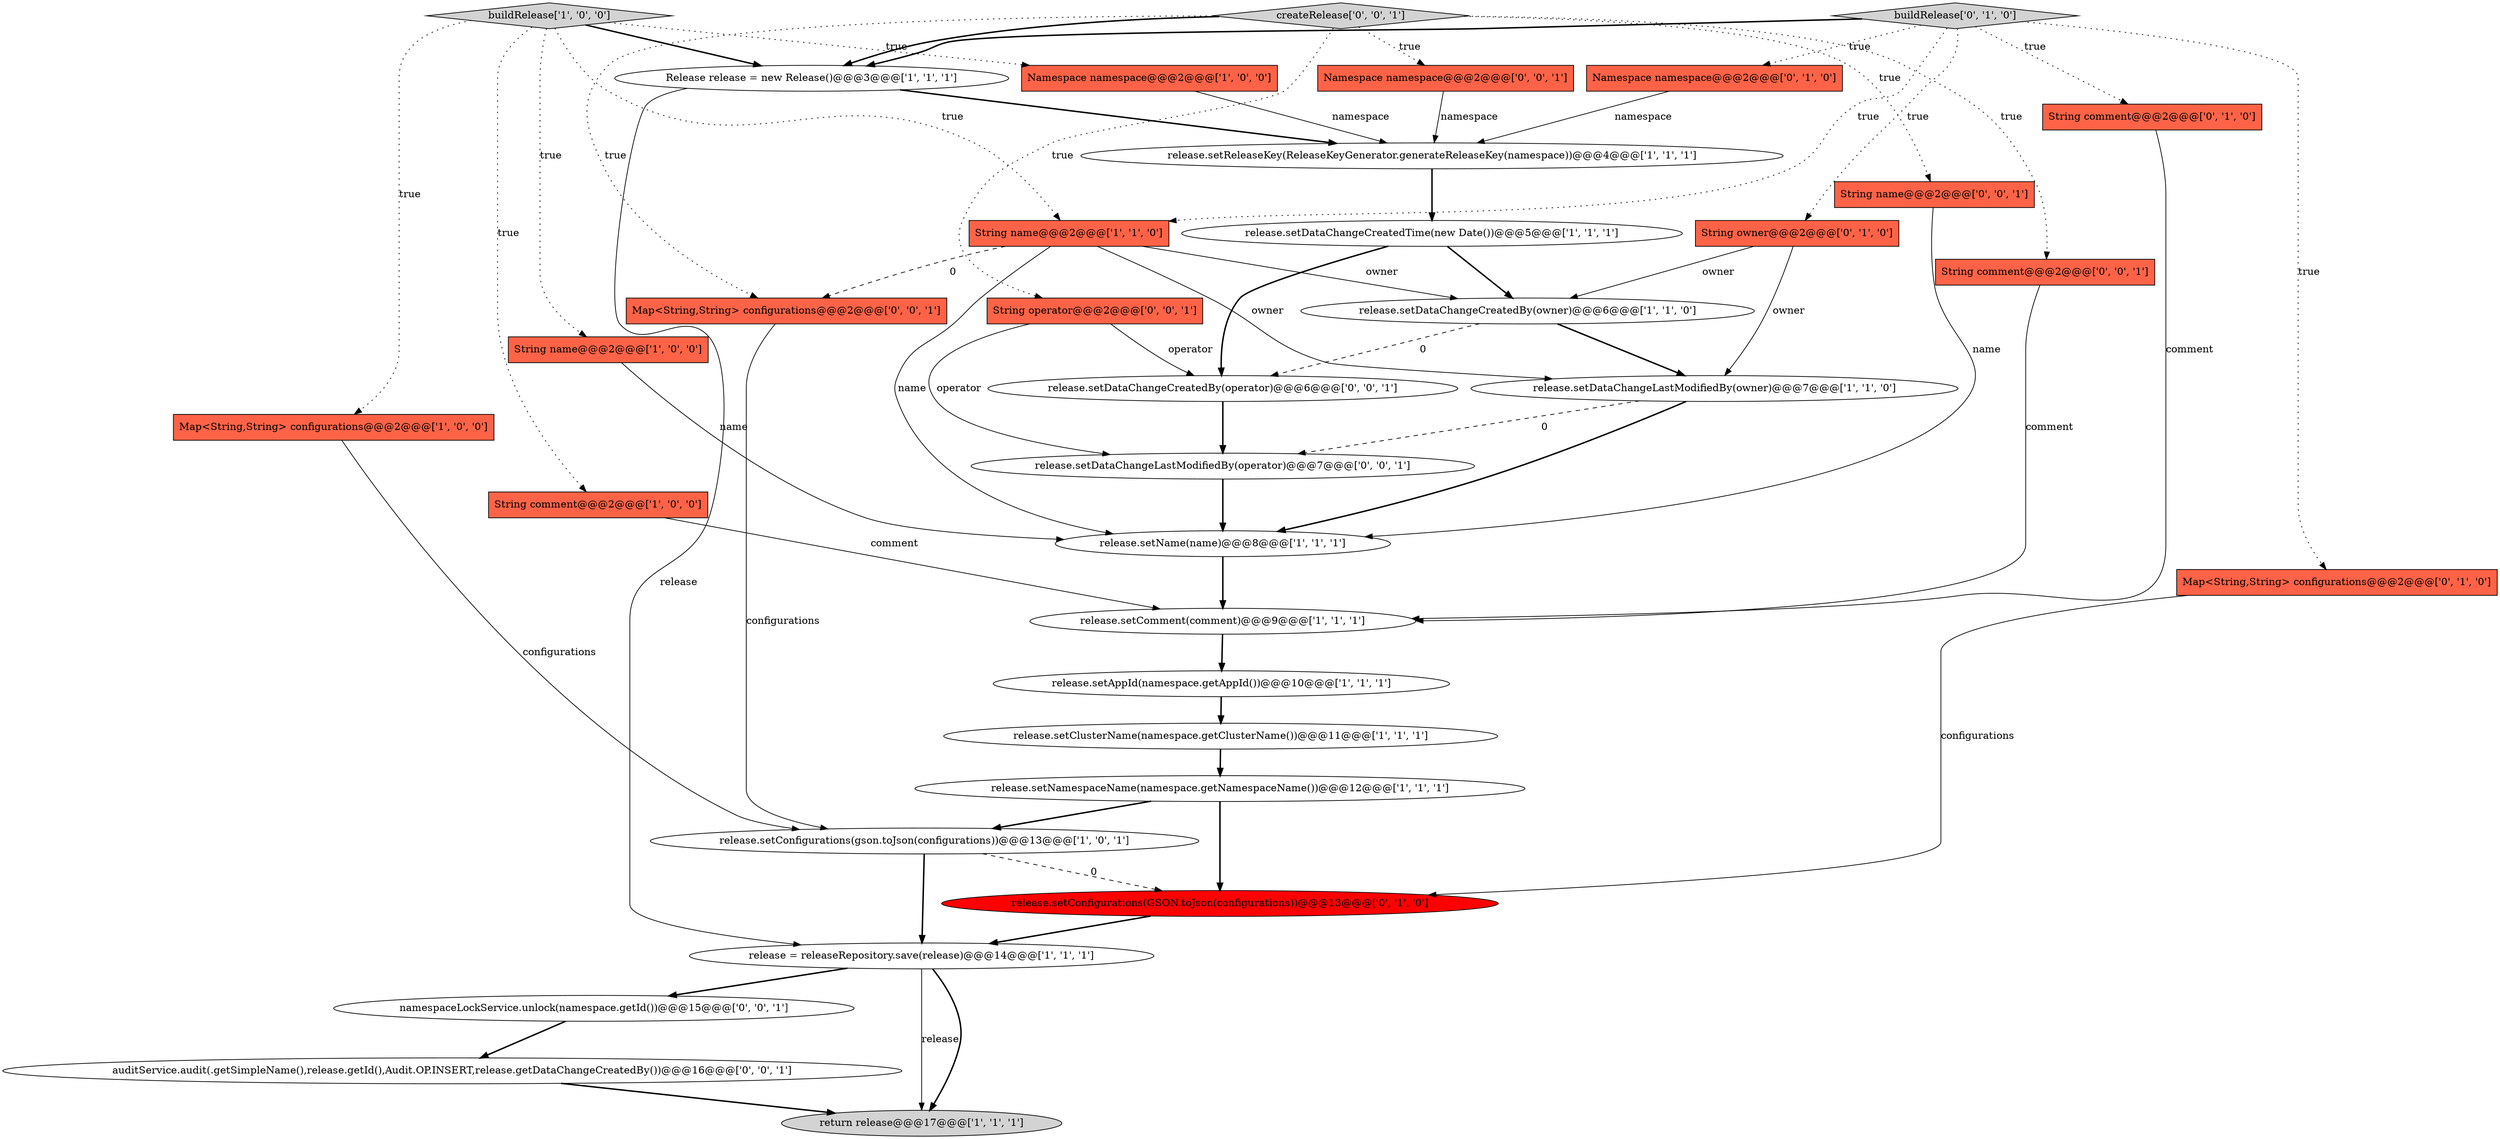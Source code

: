 digraph {
21 [style = filled, label = "Namespace namespace@@@2@@@['0', '1', '0']", fillcolor = tomato, shape = box image = "AAA0AAABBB2BBB"];
4 [style = filled, label = "release.setConfigurations(gson.toJson(configurations))@@@13@@@['1', '0', '1']", fillcolor = white, shape = ellipse image = "AAA0AAABBB1BBB"];
28 [style = filled, label = "String name@@@2@@@['0', '0', '1']", fillcolor = tomato, shape = box image = "AAA0AAABBB3BBB"];
20 [style = filled, label = "buildRelease['0', '1', '0']", fillcolor = lightgray, shape = diamond image = "AAA0AAABBB2BBB"];
27 [style = filled, label = "String operator@@@2@@@['0', '0', '1']", fillcolor = tomato, shape = box image = "AAA0AAABBB3BBB"];
31 [style = filled, label = "namespaceLockService.unlock(namespace.getId())@@@15@@@['0', '0', '1']", fillcolor = white, shape = ellipse image = "AAA0AAABBB3BBB"];
3 [style = filled, label = "String name@@@2@@@['1', '0', '0']", fillcolor = tomato, shape = box image = "AAA0AAABBB1BBB"];
22 [style = filled, label = "String comment@@@2@@@['0', '1', '0']", fillcolor = tomato, shape = box image = "AAA0AAABBB2BBB"];
14 [style = filled, label = "Map<String,String> configurations@@@2@@@['1', '0', '0']", fillcolor = tomato, shape = box image = "AAA0AAABBB1BBB"];
2 [style = filled, label = "release.setName(name)@@@8@@@['1', '1', '1']", fillcolor = white, shape = ellipse image = "AAA0AAABBB1BBB"];
33 [style = filled, label = "Map<String,String> configurations@@@2@@@['0', '0', '1']", fillcolor = tomato, shape = box image = "AAA0AAABBB3BBB"];
0 [style = filled, label = "Release release = new Release()@@@3@@@['1', '1', '1']", fillcolor = white, shape = ellipse image = "AAA0AAABBB1BBB"];
8 [style = filled, label = "buildRelease['1', '0', '0']", fillcolor = lightgray, shape = diamond image = "AAA0AAABBB1BBB"];
6 [style = filled, label = "release.setDataChangeCreatedTime(new Date())@@@5@@@['1', '1', '1']", fillcolor = white, shape = ellipse image = "AAA0AAABBB1BBB"];
32 [style = filled, label = "auditService.audit(.getSimpleName(),release.getId(),Audit.OP.INSERT,release.getDataChangeCreatedBy())@@@16@@@['0', '0', '1']", fillcolor = white, shape = ellipse image = "AAA0AAABBB3BBB"];
9 [style = filled, label = "String comment@@@2@@@['1', '0', '0']", fillcolor = tomato, shape = box image = "AAA0AAABBB1BBB"];
17 [style = filled, label = "return release@@@17@@@['1', '1', '1']", fillcolor = lightgray, shape = ellipse image = "AAA0AAABBB1BBB"];
19 [style = filled, label = "String owner@@@2@@@['0', '1', '0']", fillcolor = tomato, shape = box image = "AAA0AAABBB2BBB"];
29 [style = filled, label = "release.setDataChangeLastModifiedBy(operator)@@@7@@@['0', '0', '1']", fillcolor = white, shape = ellipse image = "AAA0AAABBB3BBB"];
25 [style = filled, label = "Namespace namespace@@@2@@@['0', '0', '1']", fillcolor = tomato, shape = box image = "AAA0AAABBB3BBB"];
34 [style = filled, label = "createRelease['0', '0', '1']", fillcolor = lightgray, shape = diamond image = "AAA0AAABBB3BBB"];
12 [style = filled, label = "release.setAppId(namespace.getAppId())@@@10@@@['1', '1', '1']", fillcolor = white, shape = ellipse image = "AAA0AAABBB1BBB"];
23 [style = filled, label = "Map<String,String> configurations@@@2@@@['0', '1', '0']", fillcolor = tomato, shape = box image = "AAA0AAABBB2BBB"];
24 [style = filled, label = "release.setConfigurations(GSON.toJson(configurations))@@@13@@@['0', '1', '0']", fillcolor = red, shape = ellipse image = "AAA1AAABBB2BBB"];
15 [style = filled, label = "String name@@@2@@@['1', '1', '0']", fillcolor = tomato, shape = box image = "AAA0AAABBB1BBB"];
1 [style = filled, label = "release.setClusterName(namespace.getClusterName())@@@11@@@['1', '1', '1']", fillcolor = white, shape = ellipse image = "AAA0AAABBB1BBB"];
30 [style = filled, label = "release.setDataChangeCreatedBy(operator)@@@6@@@['0', '0', '1']", fillcolor = white, shape = ellipse image = "AAA0AAABBB3BBB"];
11 [style = filled, label = "release = releaseRepository.save(release)@@@14@@@['1', '1', '1']", fillcolor = white, shape = ellipse image = "AAA0AAABBB1BBB"];
5 [style = filled, label = "release.setDataChangeCreatedBy(owner)@@@6@@@['1', '1', '0']", fillcolor = white, shape = ellipse image = "AAA0AAABBB1BBB"];
18 [style = filled, label = "release.setComment(comment)@@@9@@@['1', '1', '1']", fillcolor = white, shape = ellipse image = "AAA0AAABBB1BBB"];
7 [style = filled, label = "Namespace namespace@@@2@@@['1', '0', '0']", fillcolor = tomato, shape = box image = "AAA0AAABBB1BBB"];
13 [style = filled, label = "release.setNamespaceName(namespace.getNamespaceName())@@@12@@@['1', '1', '1']", fillcolor = white, shape = ellipse image = "AAA0AAABBB1BBB"];
16 [style = filled, label = "release.setReleaseKey(ReleaseKeyGenerator.generateReleaseKey(namespace))@@@4@@@['1', '1', '1']", fillcolor = white, shape = ellipse image = "AAA0AAABBB1BBB"];
26 [style = filled, label = "String comment@@@2@@@['0', '0', '1']", fillcolor = tomato, shape = box image = "AAA0AAABBB3BBB"];
10 [style = filled, label = "release.setDataChangeLastModifiedBy(owner)@@@7@@@['1', '1', '0']", fillcolor = white, shape = ellipse image = "AAA0AAABBB1BBB"];
34->28 [style = dotted, label="true"];
0->11 [style = solid, label="release"];
5->10 [style = bold, label=""];
19->10 [style = solid, label="owner"];
0->16 [style = bold, label=""];
15->5 [style = solid, label="owner"];
27->29 [style = solid, label="operator"];
13->24 [style = bold, label=""];
23->24 [style = solid, label="configurations"];
26->18 [style = solid, label="comment"];
9->18 [style = solid, label="comment"];
16->6 [style = bold, label=""];
31->32 [style = bold, label=""];
20->0 [style = bold, label=""];
18->12 [style = bold, label=""];
8->15 [style = dotted, label="true"];
8->7 [style = dotted, label="true"];
2->18 [style = bold, label=""];
33->4 [style = solid, label="configurations"];
20->21 [style = dotted, label="true"];
11->17 [style = solid, label="release"];
10->29 [style = dashed, label="0"];
3->2 [style = solid, label="name"];
12->1 [style = bold, label=""];
1->13 [style = bold, label=""];
30->29 [style = bold, label=""];
34->0 [style = bold, label=""];
8->3 [style = dotted, label="true"];
34->26 [style = dotted, label="true"];
15->10 [style = solid, label="owner"];
8->0 [style = bold, label=""];
11->31 [style = bold, label=""];
22->18 [style = solid, label="comment"];
15->2 [style = solid, label="name"];
25->16 [style = solid, label="namespace"];
6->5 [style = bold, label=""];
29->2 [style = bold, label=""];
34->27 [style = dotted, label="true"];
24->11 [style = bold, label=""];
27->30 [style = solid, label="operator"];
8->14 [style = dotted, label="true"];
28->2 [style = solid, label="name"];
20->23 [style = dotted, label="true"];
34->33 [style = dotted, label="true"];
15->33 [style = dashed, label="0"];
7->16 [style = solid, label="namespace"];
11->17 [style = bold, label=""];
10->2 [style = bold, label=""];
20->19 [style = dotted, label="true"];
14->4 [style = solid, label="configurations"];
19->5 [style = solid, label="owner"];
6->30 [style = bold, label=""];
8->9 [style = dotted, label="true"];
20->22 [style = dotted, label="true"];
4->24 [style = dashed, label="0"];
4->11 [style = bold, label=""];
32->17 [style = bold, label=""];
34->25 [style = dotted, label="true"];
20->15 [style = dotted, label="true"];
5->30 [style = dashed, label="0"];
13->4 [style = bold, label=""];
21->16 [style = solid, label="namespace"];
}
